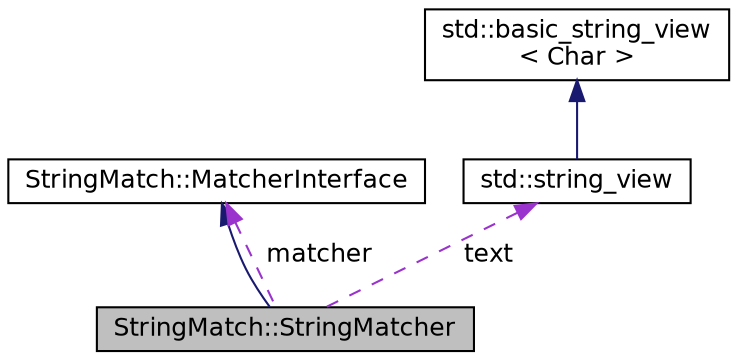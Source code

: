 digraph "StringMatch::StringMatcher"
{
 // INTERACTIVE_SVG=YES
 // LATEX_PDF_SIZE
  edge [fontname="Helvetica",fontsize="12",labelfontname="Helvetica",labelfontsize="12"];
  node [fontname="Helvetica",fontsize="12",shape=record];
  Node1 [label="StringMatch::StringMatcher",height=0.2,width=0.4,color="black", fillcolor="grey75", style="filled", fontcolor="black",tooltip="Optimized pattern search in string."];
  Node2 -> Node1 [dir="back",color="midnightblue",fontsize="12",style="solid",fontname="Helvetica"];
  Node2 [label="StringMatch::MatcherInterface",height=0.2,width=0.4,color="black", fillcolor="white", style="filled",URL="$a01058.html",tooltip="Interface for string matching algorithm."];
  Node3 -> Node1 [dir="back",color="darkorchid3",fontsize="12",style="dashed",label=" text" ,fontname="Helvetica"];
  Node3 [label="std::string_view",height=0.2,width=0.4,color="black", fillcolor="white", style="filled",tooltip=" "];
  Node4 -> Node3 [dir="back",color="midnightblue",fontsize="12",style="solid",fontname="Helvetica"];
  Node4 [label="std::basic_string_view\l\< Char \>",height=0.2,width=0.4,color="black", fillcolor="white", style="filled",tooltip=" "];
  Node2 -> Node1 [dir="back",color="darkorchid3",fontsize="12",style="dashed",label=" matcher" ,fontname="Helvetica"];
}
